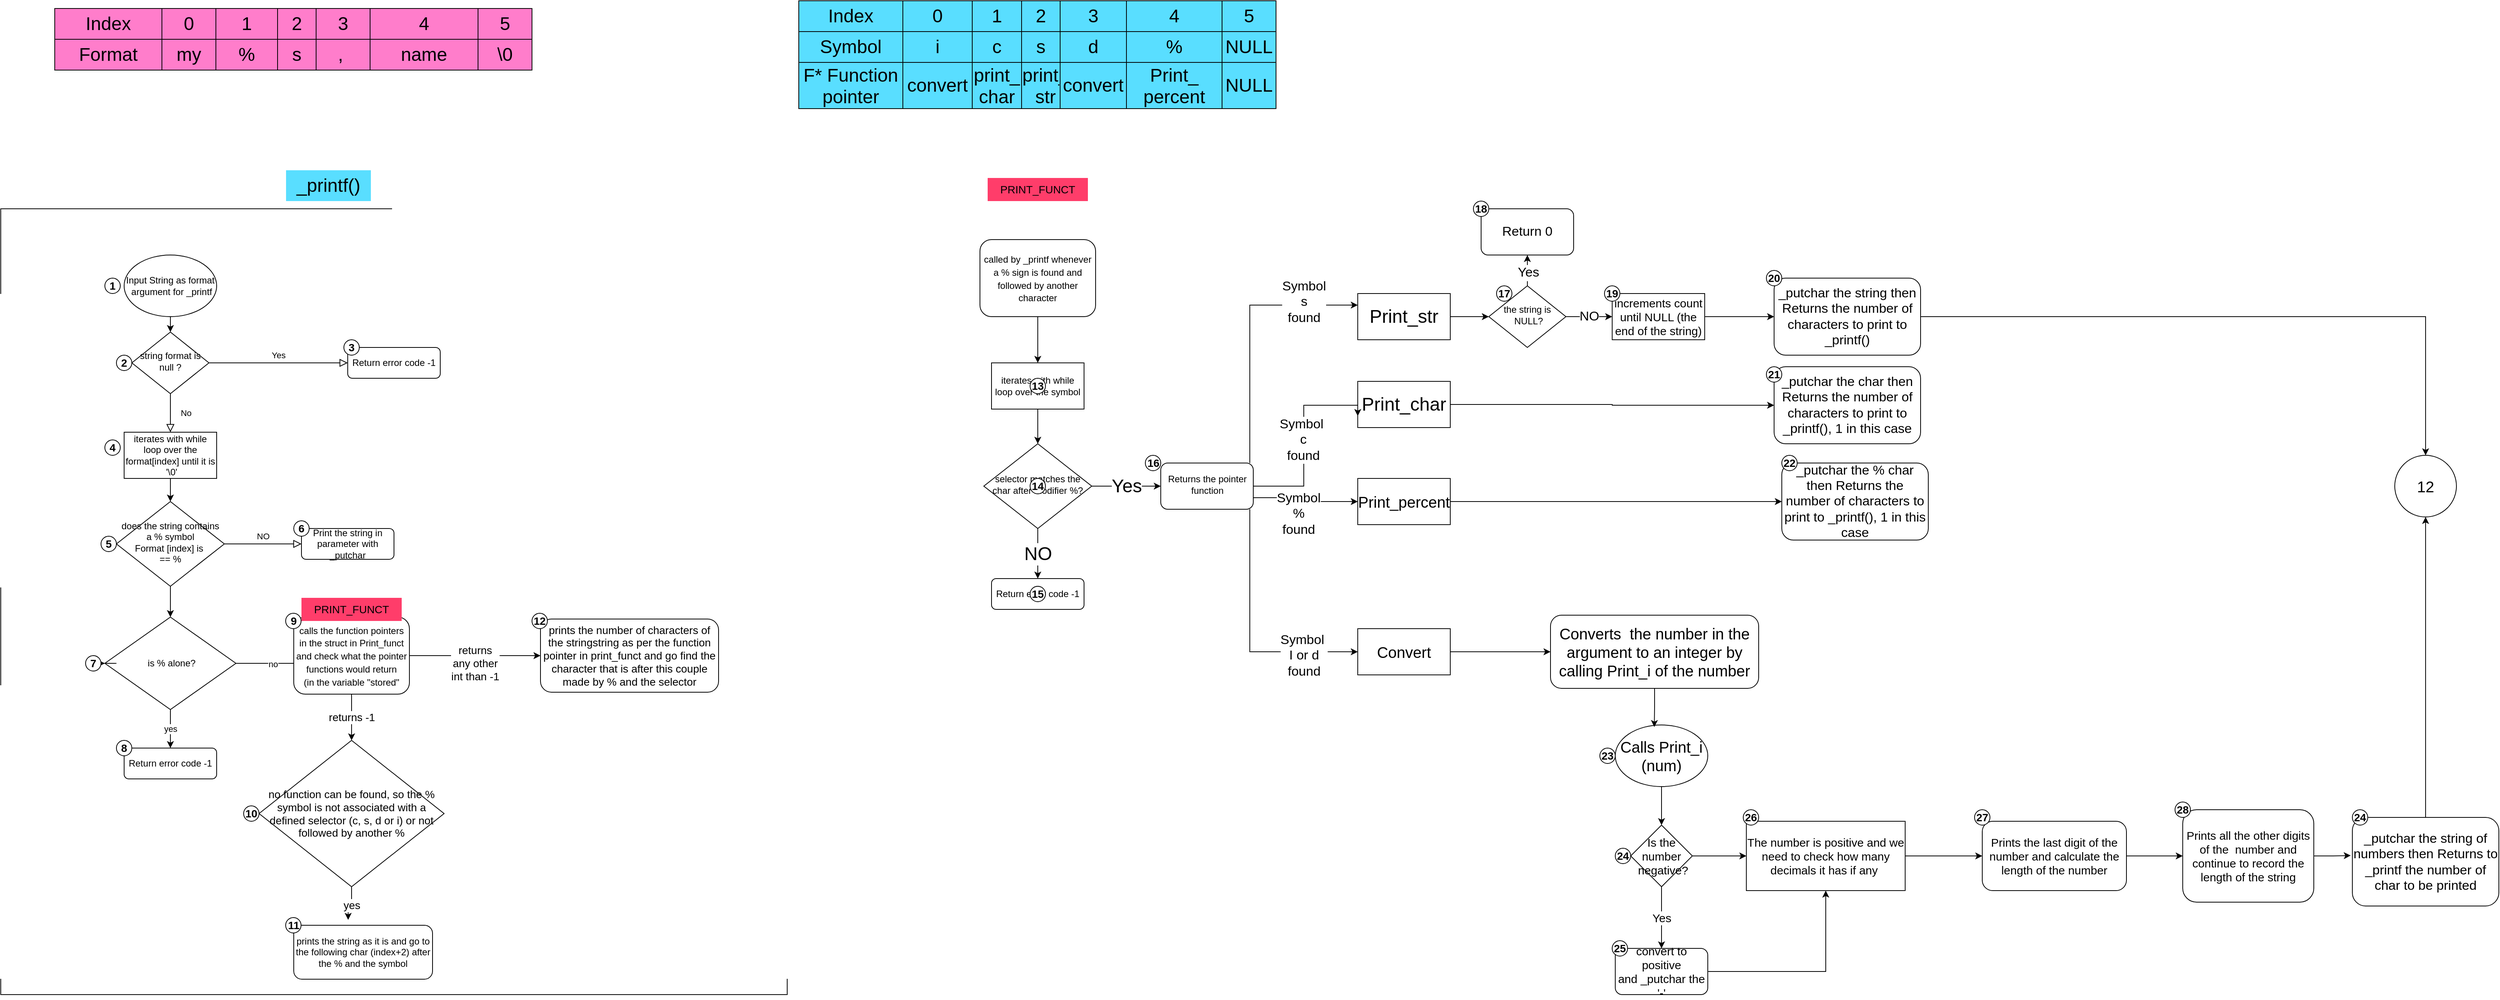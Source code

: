 <mxfile version="20.0.4" type="github">
  <diagram id="C5RBs43oDa-KdzZeNtuy" name="Page-1">
    <mxGraphModel dx="1620" dy="2374" grid="1" gridSize="10" guides="1" tooltips="1" connect="1" arrows="1" fold="1" page="1" pageScale="1" pageWidth="827" pageHeight="1169" math="0" shadow="0">
      <root>
        <mxCell id="WIyWlLk6GJQsqaUBKTNV-0" />
        <mxCell id="WIyWlLk6GJQsqaUBKTNV-1" parent="WIyWlLk6GJQsqaUBKTNV-0" />
        <mxCell id="KUyzzJxHjY41XlbrRfeV-25" value="" style="whiteSpace=wrap;html=1;aspect=fixed;fontSize=14;fillColor=none;" vertex="1" parent="WIyWlLk6GJQsqaUBKTNV-1">
          <mxGeometry y="100" width="1020" height="1020" as="geometry" />
        </mxCell>
        <mxCell id="WIyWlLk6GJQsqaUBKTNV-4" value="No" style="rounded=0;html=1;jettySize=auto;orthogonalLoop=1;fontSize=11;endArrow=block;endFill=0;endSize=8;strokeWidth=1;shadow=0;labelBackgroundColor=none;edgeStyle=orthogonalEdgeStyle;" parent="WIyWlLk6GJQsqaUBKTNV-1" source="WIyWlLk6GJQsqaUBKTNV-6" edge="1">
          <mxGeometry y="20" relative="1" as="geometry">
            <mxPoint as="offset" />
            <mxPoint x="220" y="390" as="targetPoint" />
          </mxGeometry>
        </mxCell>
        <mxCell id="WIyWlLk6GJQsqaUBKTNV-5" value="Yes" style="edgeStyle=orthogonalEdgeStyle;rounded=0;html=1;jettySize=auto;orthogonalLoop=1;fontSize=11;endArrow=block;endFill=0;endSize=8;strokeWidth=1;shadow=0;labelBackgroundColor=none;" parent="WIyWlLk6GJQsqaUBKTNV-1" source="WIyWlLk6GJQsqaUBKTNV-6" target="WIyWlLk6GJQsqaUBKTNV-7" edge="1">
          <mxGeometry y="10" relative="1" as="geometry">
            <mxPoint as="offset" />
          </mxGeometry>
        </mxCell>
        <mxCell id="WIyWlLk6GJQsqaUBKTNV-6" value="string format is null ?" style="rhombus;whiteSpace=wrap;html=1;shadow=0;fontFamily=Helvetica;fontSize=12;align=center;strokeWidth=1;spacing=6;spacingTop=-4;" parent="WIyWlLk6GJQsqaUBKTNV-1" vertex="1">
          <mxGeometry x="170" y="260" width="100" height="80" as="geometry" />
        </mxCell>
        <mxCell id="WIyWlLk6GJQsqaUBKTNV-7" value="Return error code -1" style="rounded=1;whiteSpace=wrap;html=1;fontSize=12;glass=0;strokeWidth=1;shadow=0;" parent="WIyWlLk6GJQsqaUBKTNV-1" vertex="1">
          <mxGeometry x="450" y="280" width="120" height="40" as="geometry" />
        </mxCell>
        <mxCell id="WIyWlLk6GJQsqaUBKTNV-9" value="NO" style="edgeStyle=orthogonalEdgeStyle;rounded=0;html=1;jettySize=auto;orthogonalLoop=1;fontSize=11;endArrow=block;endFill=0;endSize=8;strokeWidth=1;shadow=0;labelBackgroundColor=none;" parent="WIyWlLk6GJQsqaUBKTNV-1" source="WIyWlLk6GJQsqaUBKTNV-10" target="WIyWlLk6GJQsqaUBKTNV-12" edge="1">
          <mxGeometry y="10" relative="1" as="geometry">
            <mxPoint as="offset" />
          </mxGeometry>
        </mxCell>
        <mxCell id="7TEuUntVr6q2_0Xe6KeG-6" style="edgeStyle=orthogonalEdgeStyle;rounded=0;orthogonalLoop=1;jettySize=auto;html=1;" parent="WIyWlLk6GJQsqaUBKTNV-1" source="WIyWlLk6GJQsqaUBKTNV-10" target="7TEuUntVr6q2_0Xe6KeG-5" edge="1">
          <mxGeometry relative="1" as="geometry">
            <mxPoint x="220" y="630" as="targetPoint" />
          </mxGeometry>
        </mxCell>
        <mxCell id="WIyWlLk6GJQsqaUBKTNV-10" value="does the string contains a % symbol&lt;br&gt;Format [index] is&amp;nbsp;&lt;br&gt;== %" style="rhombus;whiteSpace=wrap;html=1;shadow=0;fontFamily=Helvetica;fontSize=12;align=center;strokeWidth=1;spacing=6;spacingTop=-4;" parent="WIyWlLk6GJQsqaUBKTNV-1" vertex="1">
          <mxGeometry x="150" y="480" width="140" height="110" as="geometry" />
        </mxCell>
        <mxCell id="WIyWlLk6GJQsqaUBKTNV-11" value="Return error code -1" style="rounded=1;whiteSpace=wrap;html=1;fontSize=12;glass=0;strokeWidth=1;shadow=0;" parent="WIyWlLk6GJQsqaUBKTNV-1" vertex="1">
          <mxGeometry x="160" y="800" width="120" height="40" as="geometry" />
        </mxCell>
        <mxCell id="WIyWlLk6GJQsqaUBKTNV-12" value="Print the string in parameter with _putchar" style="rounded=1;whiteSpace=wrap;html=1;fontSize=12;glass=0;strokeWidth=1;shadow=0;" parent="WIyWlLk6GJQsqaUBKTNV-1" vertex="1">
          <mxGeometry x="390" y="515" width="120" height="40" as="geometry" />
        </mxCell>
        <mxCell id="7TEuUntVr6q2_0Xe6KeG-1" style="edgeStyle=orthogonalEdgeStyle;rounded=0;orthogonalLoop=1;jettySize=auto;html=1;entryX=0.5;entryY=0;entryDx=0;entryDy=0;" parent="WIyWlLk6GJQsqaUBKTNV-1" source="7TEuUntVr6q2_0Xe6KeG-0" edge="1">
          <mxGeometry relative="1" as="geometry">
            <mxPoint x="220" y="260" as="targetPoint" />
          </mxGeometry>
        </mxCell>
        <object label="Input String as format &amp;nbsp;argument for _printf" id="7TEuUntVr6q2_0Xe6KeG-0">
          <mxCell style="ellipse;whiteSpace=wrap;html=1;" parent="WIyWlLk6GJQsqaUBKTNV-1" vertex="1">
            <mxGeometry x="160" y="160" width="120" height="80" as="geometry" />
          </mxCell>
        </object>
        <mxCell id="7TEuUntVr6q2_0Xe6KeG-3" value="" style="edgeStyle=orthogonalEdgeStyle;rounded=0;orthogonalLoop=1;jettySize=auto;html=1;" parent="WIyWlLk6GJQsqaUBKTNV-1" source="7TEuUntVr6q2_0Xe6KeG-2" target="WIyWlLk6GJQsqaUBKTNV-10" edge="1">
          <mxGeometry relative="1" as="geometry" />
        </mxCell>
        <mxCell id="7TEuUntVr6q2_0Xe6KeG-2" value="iterates with while loop over the format[index] until it is &amp;nbsp;&#39;\0&#39;" style="rounded=0;whiteSpace=wrap;html=1;" parent="WIyWlLk6GJQsqaUBKTNV-1" vertex="1">
          <mxGeometry x="160" y="390" width="120" height="60" as="geometry" />
        </mxCell>
        <mxCell id="7TEuUntVr6q2_0Xe6KeG-7" value="yes" style="edgeStyle=orthogonalEdgeStyle;rounded=0;orthogonalLoop=1;jettySize=auto;html=1;" parent="WIyWlLk6GJQsqaUBKTNV-1" source="7TEuUntVr6q2_0Xe6KeG-5" target="WIyWlLk6GJQsqaUBKTNV-11" edge="1">
          <mxGeometry relative="1" as="geometry" />
        </mxCell>
        <mxCell id="7TEuUntVr6q2_0Xe6KeG-9" value="no" style="edgeStyle=orthogonalEdgeStyle;rounded=0;orthogonalLoop=1;jettySize=auto;html=1;" parent="WIyWlLk6GJQsqaUBKTNV-1" source="7TEuUntVr6q2_0Xe6KeG-5" edge="1">
          <mxGeometry relative="1" as="geometry">
            <mxPoint x="400" y="690" as="targetPoint" />
          </mxGeometry>
        </mxCell>
        <mxCell id="7TEuUntVr6q2_0Xe6KeG-5" value="&amp;nbsp;is % alone?" style="rhombus;whiteSpace=wrap;html=1;" parent="WIyWlLk6GJQsqaUBKTNV-1" vertex="1">
          <mxGeometry x="135" y="630" width="170" height="120" as="geometry" />
        </mxCell>
        <mxCell id="KUyzzJxHjY41XlbrRfeV-0" value="&lt;b&gt;&lt;font style=&quot;font-size: 14px;&quot;&gt;1&lt;/font&gt;&lt;/b&gt;" style="ellipse;whiteSpace=wrap;html=1;aspect=fixed;" vertex="1" parent="WIyWlLk6GJQsqaUBKTNV-1">
          <mxGeometry x="135" y="190" width="20" height="20" as="geometry" />
        </mxCell>
        <mxCell id="KUyzzJxHjY41XlbrRfeV-1" value="&lt;b&gt;&lt;font style=&quot;font-size: 14px;&quot;&gt;2&lt;/font&gt;&lt;/b&gt;" style="ellipse;whiteSpace=wrap;html=1;aspect=fixed;" vertex="1" parent="WIyWlLk6GJQsqaUBKTNV-1">
          <mxGeometry x="150" y="290" width="20" height="20" as="geometry" />
        </mxCell>
        <mxCell id="KUyzzJxHjY41XlbrRfeV-2" value="&lt;b&gt;&lt;font style=&quot;font-size: 14px;&quot;&gt;3&lt;/font&gt;&lt;/b&gt;" style="ellipse;whiteSpace=wrap;html=1;aspect=fixed;" vertex="1" parent="WIyWlLk6GJQsqaUBKTNV-1">
          <mxGeometry x="445" y="270" width="20" height="20" as="geometry" />
        </mxCell>
        <mxCell id="KUyzzJxHjY41XlbrRfeV-3" value="&lt;b&gt;&lt;font style=&quot;font-size: 14px;&quot;&gt;4&lt;/font&gt;&lt;/b&gt;" style="ellipse;whiteSpace=wrap;html=1;aspect=fixed;" vertex="1" parent="WIyWlLk6GJQsqaUBKTNV-1">
          <mxGeometry x="135" y="400" width="20" height="20" as="geometry" />
        </mxCell>
        <mxCell id="KUyzzJxHjY41XlbrRfeV-4" value="&lt;b&gt;&lt;font style=&quot;font-size: 14px;&quot;&gt;5&lt;/font&gt;&lt;/b&gt;" style="ellipse;whiteSpace=wrap;html=1;aspect=fixed;" vertex="1" parent="WIyWlLk6GJQsqaUBKTNV-1">
          <mxGeometry x="130" y="525" width="20" height="20" as="geometry" />
        </mxCell>
        <mxCell id="KUyzzJxHjY41XlbrRfeV-5" value="&lt;b&gt;&lt;font style=&quot;font-size: 14px;&quot;&gt;6&lt;/font&gt;&lt;/b&gt;" style="ellipse;whiteSpace=wrap;html=1;aspect=fixed;" vertex="1" parent="WIyWlLk6GJQsqaUBKTNV-1">
          <mxGeometry x="380" y="505" width="20" height="20" as="geometry" />
        </mxCell>
        <mxCell id="KUyzzJxHjY41XlbrRfeV-7" value="" style="edgeStyle=orthogonalEdgeStyle;rounded=0;orthogonalLoop=1;jettySize=auto;html=1;fontSize=14;" edge="1" parent="WIyWlLk6GJQsqaUBKTNV-1" source="KUyzzJxHjY41XlbrRfeV-6" target="7TEuUntVr6q2_0Xe6KeG-5">
          <mxGeometry relative="1" as="geometry" />
        </mxCell>
        <mxCell id="KUyzzJxHjY41XlbrRfeV-6" value="&lt;b&gt;&lt;font style=&quot;font-size: 14px;&quot;&gt;7&lt;/font&gt;&lt;/b&gt;" style="ellipse;whiteSpace=wrap;html=1;aspect=fixed;" vertex="1" parent="WIyWlLk6GJQsqaUBKTNV-1">
          <mxGeometry x="110" y="680" width="20" height="20" as="geometry" />
        </mxCell>
        <mxCell id="KUyzzJxHjY41XlbrRfeV-8" value="&lt;b&gt;&lt;font style=&quot;font-size: 14px;&quot;&gt;8&lt;/font&gt;&lt;/b&gt;" style="ellipse;whiteSpace=wrap;html=1;aspect=fixed;" vertex="1" parent="WIyWlLk6GJQsqaUBKTNV-1">
          <mxGeometry x="150" y="790" width="20" height="20" as="geometry" />
        </mxCell>
        <mxCell id="KUyzzJxHjY41XlbrRfeV-14" value="returns -1" style="edgeStyle=orthogonalEdgeStyle;rounded=0;orthogonalLoop=1;jettySize=auto;html=1;fontSize=14;" edge="1" parent="WIyWlLk6GJQsqaUBKTNV-1" source="KUyzzJxHjY41XlbrRfeV-10" target="KUyzzJxHjY41XlbrRfeV-12">
          <mxGeometry relative="1" as="geometry" />
        </mxCell>
        <mxCell id="KUyzzJxHjY41XlbrRfeV-22" value="returns &lt;br&gt;any other &lt;br&gt;int than -1" style="edgeStyle=orthogonalEdgeStyle;rounded=0;orthogonalLoop=1;jettySize=auto;html=1;fontSize=14;" edge="1" parent="WIyWlLk6GJQsqaUBKTNV-1" source="KUyzzJxHjY41XlbrRfeV-10" target="KUyzzJxHjY41XlbrRfeV-19">
          <mxGeometry y="-10" relative="1" as="geometry">
            <mxPoint as="offset" />
          </mxGeometry>
        </mxCell>
        <mxCell id="KUyzzJxHjY41XlbrRfeV-10" value="&lt;span style=&quot;font-size: 12px;&quot;&gt;calls the function pointers in the struct in Print_funct and check what the pointer functions would return&lt;br&gt;(in the variable &quot;stored&quot;&lt;br&gt;&lt;/span&gt;" style="rounded=1;whiteSpace=wrap;html=1;fontSize=14;" vertex="1" parent="WIyWlLk6GJQsqaUBKTNV-1">
          <mxGeometry x="380" y="630" width="150" height="100" as="geometry" />
        </mxCell>
        <mxCell id="KUyzzJxHjY41XlbrRfeV-11" value="&lt;b&gt;&lt;font style=&quot;font-size: 14px;&quot;&gt;9&lt;/font&gt;&lt;/b&gt;" style="ellipse;whiteSpace=wrap;html=1;aspect=fixed;" vertex="1" parent="WIyWlLk6GJQsqaUBKTNV-1">
          <mxGeometry x="369.5" y="625" width="20" height="20" as="geometry" />
        </mxCell>
        <mxCell id="KUyzzJxHjY41XlbrRfeV-16" value="yes" style="edgeStyle=orthogonalEdgeStyle;rounded=0;orthogonalLoop=1;jettySize=auto;html=1;entryX=0.392;entryY=-0.1;entryDx=0;entryDy=0;entryPerimeter=0;fontSize=14;" edge="1" parent="WIyWlLk6GJQsqaUBKTNV-1" source="KUyzzJxHjY41XlbrRfeV-12" target="KUyzzJxHjY41XlbrRfeV-15">
          <mxGeometry relative="1" as="geometry" />
        </mxCell>
        <mxCell id="KUyzzJxHjY41XlbrRfeV-12" value="no function can be found, so the % symbol is not associated with a defined selector (c, s, d or i) or not followed by another %" style="rhombus;whiteSpace=wrap;html=1;fontSize=14;" vertex="1" parent="WIyWlLk6GJQsqaUBKTNV-1">
          <mxGeometry x="335" y="790" width="240" height="190" as="geometry" />
        </mxCell>
        <mxCell id="KUyzzJxHjY41XlbrRfeV-13" value="&lt;b&gt;&lt;font style=&quot;font-size: 14px;&quot;&gt;10&lt;/font&gt;&lt;/b&gt;" style="ellipse;whiteSpace=wrap;html=1;aspect=fixed;" vertex="1" parent="WIyWlLk6GJQsqaUBKTNV-1">
          <mxGeometry x="315" y="875" width="20" height="20" as="geometry" />
        </mxCell>
        <mxCell id="KUyzzJxHjY41XlbrRfeV-15" value="prints the string as it is and go to the following char (index+2) after the % and the symbol" style="rounded=1;whiteSpace=wrap;html=1;fontSize=12;glass=0;strokeWidth=1;shadow=0;" vertex="1" parent="WIyWlLk6GJQsqaUBKTNV-1">
          <mxGeometry x="380" y="1030" width="180" height="70" as="geometry" />
        </mxCell>
        <mxCell id="KUyzzJxHjY41XlbrRfeV-17" value="PRINT_FUNCT" style="text;html=1;strokeColor=none;fillColor=#FF3D6A;align=center;verticalAlign=middle;whiteSpace=wrap;rounded=0;fontSize=14;" vertex="1" parent="WIyWlLk6GJQsqaUBKTNV-1">
          <mxGeometry x="390" y="605" width="130" height="30" as="geometry" />
        </mxCell>
        <mxCell id="KUyzzJxHjY41XlbrRfeV-18" value="&lt;b&gt;&lt;font style=&quot;font-size: 14px;&quot;&gt;11&lt;/font&gt;&lt;/b&gt;" style="ellipse;whiteSpace=wrap;html=1;aspect=fixed;" vertex="1" parent="WIyWlLk6GJQsqaUBKTNV-1">
          <mxGeometry x="369.5" y="1020" width="20" height="20" as="geometry" />
        </mxCell>
        <mxCell id="KUyzzJxHjY41XlbrRfeV-19" value="prints the number of characters of the stringstring as per the function pointer in print_funct and go find the character that is after this couple made by % and the selector" style="rounded=1;whiteSpace=wrap;html=1;fontSize=14;glass=0;strokeWidth=1;shadow=0;" vertex="1" parent="WIyWlLk6GJQsqaUBKTNV-1">
          <mxGeometry x="700" y="632.5" width="231" height="95" as="geometry" />
        </mxCell>
        <mxCell id="KUyzzJxHjY41XlbrRfeV-23" value="&lt;b&gt;&lt;font style=&quot;font-size: 14px;&quot;&gt;12&lt;/font&gt;&lt;/b&gt;" style="ellipse;whiteSpace=wrap;html=1;aspect=fixed;" vertex="1" parent="WIyWlLk6GJQsqaUBKTNV-1">
          <mxGeometry x="689" y="625" width="20" height="20" as="geometry" />
        </mxCell>
        <mxCell id="KUyzzJxHjY41XlbrRfeV-24" value="PRINT_FUNCT" style="text;html=1;strokeColor=none;fillColor=#FF3D6A;align=center;verticalAlign=middle;whiteSpace=wrap;rounded=0;fontSize=14;" vertex="1" parent="WIyWlLk6GJQsqaUBKTNV-1">
          <mxGeometry x="1280" y="60" width="130" height="30" as="geometry" />
        </mxCell>
        <mxCell id="KUyzzJxHjY41XlbrRfeV-26" value="&lt;font style=&quot;font-size: 24px;&quot;&gt;_printf()&lt;/font&gt;" style="text;html=1;strokeColor=none;fillColor=#59DEFF;align=center;verticalAlign=middle;whiteSpace=wrap;rounded=0;fontSize=14;" vertex="1" parent="WIyWlLk6GJQsqaUBKTNV-1">
          <mxGeometry x="370" y="50" width="110" height="40" as="geometry" />
        </mxCell>
        <mxCell id="KUyzzJxHjY41XlbrRfeV-27" value="" style="shape=table;html=1;whiteSpace=wrap;startSize=0;container=1;collapsible=0;childLayout=tableLayout;fontSize=24;fillColor=#59DEFF;" vertex="1" parent="WIyWlLk6GJQsqaUBKTNV-1">
          <mxGeometry x="1035" y="-170" width="619" height="140" as="geometry" />
        </mxCell>
        <mxCell id="KUyzzJxHjY41XlbrRfeV-28" value="" style="shape=tableRow;horizontal=0;startSize=0;swimlaneHead=0;swimlaneBody=0;top=0;left=0;bottom=0;right=0;collapsible=0;dropTarget=0;fillColor=none;points=[[0,0.5],[1,0.5]];portConstraint=eastwest;fontSize=24;" vertex="1" parent="KUyzzJxHjY41XlbrRfeV-27">
          <mxGeometry width="619" height="40" as="geometry" />
        </mxCell>
        <mxCell id="KUyzzJxHjY41XlbrRfeV-30" value="Index" style="shape=partialRectangle;html=1;whiteSpace=wrap;connectable=0;fillColor=none;top=0;left=0;bottom=0;right=0;overflow=hidden;fontSize=24;" vertex="1" parent="KUyzzJxHjY41XlbrRfeV-28">
          <mxGeometry width="135" height="40" as="geometry">
            <mxRectangle width="135" height="40" as="alternateBounds" />
          </mxGeometry>
        </mxCell>
        <mxCell id="KUyzzJxHjY41XlbrRfeV-31" value="0" style="shape=partialRectangle;html=1;whiteSpace=wrap;connectable=0;fillColor=none;top=0;left=0;bottom=0;right=0;overflow=hidden;fontSize=24;" vertex="1" parent="KUyzzJxHjY41XlbrRfeV-28">
          <mxGeometry x="135" width="90" height="40" as="geometry">
            <mxRectangle width="90" height="40" as="alternateBounds" />
          </mxGeometry>
        </mxCell>
        <mxCell id="KUyzzJxHjY41XlbrRfeV-41" value="1" style="shape=partialRectangle;html=1;whiteSpace=wrap;connectable=0;fillColor=none;top=0;left=0;bottom=0;right=0;overflow=hidden;fontSize=24;" vertex="1" parent="KUyzzJxHjY41XlbrRfeV-28">
          <mxGeometry x="225" width="64" height="40" as="geometry">
            <mxRectangle width="64" height="40" as="alternateBounds" />
          </mxGeometry>
        </mxCell>
        <mxCell id="KUyzzJxHjY41XlbrRfeV-44" value="2" style="shape=partialRectangle;html=1;whiteSpace=wrap;connectable=0;fillColor=none;top=0;left=0;bottom=0;right=0;overflow=hidden;fontSize=24;" vertex="1" parent="KUyzzJxHjY41XlbrRfeV-28">
          <mxGeometry x="289" width="50" height="40" as="geometry">
            <mxRectangle width="50" height="40" as="alternateBounds" />
          </mxGeometry>
        </mxCell>
        <mxCell id="KUyzzJxHjY41XlbrRfeV-47" value="3" style="shape=partialRectangle;html=1;whiteSpace=wrap;connectable=0;fillColor=none;top=0;left=0;bottom=0;right=0;overflow=hidden;fontSize=24;" vertex="1" parent="KUyzzJxHjY41XlbrRfeV-28">
          <mxGeometry x="339" width="86" height="40" as="geometry">
            <mxRectangle width="86" height="40" as="alternateBounds" />
          </mxGeometry>
        </mxCell>
        <mxCell id="KUyzzJxHjY41XlbrRfeV-50" value="4" style="shape=partialRectangle;html=1;whiteSpace=wrap;connectable=0;fillColor=none;top=0;left=0;bottom=0;right=0;overflow=hidden;fontSize=24;" vertex="1" parent="KUyzzJxHjY41XlbrRfeV-28">
          <mxGeometry x="425" width="124" height="40" as="geometry">
            <mxRectangle width="124" height="40" as="alternateBounds" />
          </mxGeometry>
        </mxCell>
        <mxCell id="KUyzzJxHjY41XlbrRfeV-53" value="5" style="shape=partialRectangle;html=1;whiteSpace=wrap;connectable=0;fillColor=none;top=0;left=0;bottom=0;right=0;overflow=hidden;fontSize=24;" vertex="1" parent="KUyzzJxHjY41XlbrRfeV-28">
          <mxGeometry x="549" width="70" height="40" as="geometry">
            <mxRectangle width="70" height="40" as="alternateBounds" />
          </mxGeometry>
        </mxCell>
        <mxCell id="KUyzzJxHjY41XlbrRfeV-32" value="" style="shape=tableRow;horizontal=0;startSize=0;swimlaneHead=0;swimlaneBody=0;top=0;left=0;bottom=0;right=0;collapsible=0;dropTarget=0;fillColor=none;points=[[0,0.5],[1,0.5]];portConstraint=eastwest;fontSize=24;" vertex="1" parent="KUyzzJxHjY41XlbrRfeV-27">
          <mxGeometry y="40" width="619" height="40" as="geometry" />
        </mxCell>
        <mxCell id="KUyzzJxHjY41XlbrRfeV-34" value="Symbol" style="shape=partialRectangle;html=1;whiteSpace=wrap;connectable=0;fillColor=none;top=0;left=0;bottom=0;right=0;overflow=hidden;fontSize=24;" vertex="1" parent="KUyzzJxHjY41XlbrRfeV-32">
          <mxGeometry width="135" height="40" as="geometry">
            <mxRectangle width="135" height="40" as="alternateBounds" />
          </mxGeometry>
        </mxCell>
        <mxCell id="KUyzzJxHjY41XlbrRfeV-35" value="i" style="shape=partialRectangle;html=1;whiteSpace=wrap;connectable=0;fillColor=none;top=0;left=0;bottom=0;right=0;overflow=hidden;fontSize=24;" vertex="1" parent="KUyzzJxHjY41XlbrRfeV-32">
          <mxGeometry x="135" width="90" height="40" as="geometry">
            <mxRectangle width="90" height="40" as="alternateBounds" />
          </mxGeometry>
        </mxCell>
        <mxCell id="KUyzzJxHjY41XlbrRfeV-42" value="c" style="shape=partialRectangle;html=1;whiteSpace=wrap;connectable=0;fillColor=none;top=0;left=0;bottom=0;right=0;overflow=hidden;fontSize=24;" vertex="1" parent="KUyzzJxHjY41XlbrRfeV-32">
          <mxGeometry x="225" width="64" height="40" as="geometry">
            <mxRectangle width="64" height="40" as="alternateBounds" />
          </mxGeometry>
        </mxCell>
        <mxCell id="KUyzzJxHjY41XlbrRfeV-45" value="s" style="shape=partialRectangle;html=1;whiteSpace=wrap;connectable=0;fillColor=none;top=0;left=0;bottom=0;right=0;overflow=hidden;fontSize=24;" vertex="1" parent="KUyzzJxHjY41XlbrRfeV-32">
          <mxGeometry x="289" width="50" height="40" as="geometry">
            <mxRectangle width="50" height="40" as="alternateBounds" />
          </mxGeometry>
        </mxCell>
        <mxCell id="KUyzzJxHjY41XlbrRfeV-48" value="d" style="shape=partialRectangle;html=1;whiteSpace=wrap;connectable=0;fillColor=none;top=0;left=0;bottom=0;right=0;overflow=hidden;fontSize=24;" vertex="1" parent="KUyzzJxHjY41XlbrRfeV-32">
          <mxGeometry x="339" width="86" height="40" as="geometry">
            <mxRectangle width="86" height="40" as="alternateBounds" />
          </mxGeometry>
        </mxCell>
        <mxCell id="KUyzzJxHjY41XlbrRfeV-51" value="%" style="shape=partialRectangle;html=1;whiteSpace=wrap;connectable=0;fillColor=none;top=0;left=0;bottom=0;right=0;overflow=hidden;fontSize=24;" vertex="1" parent="KUyzzJxHjY41XlbrRfeV-32">
          <mxGeometry x="425" width="124" height="40" as="geometry">
            <mxRectangle width="124" height="40" as="alternateBounds" />
          </mxGeometry>
        </mxCell>
        <mxCell id="KUyzzJxHjY41XlbrRfeV-54" value="NULL" style="shape=partialRectangle;html=1;whiteSpace=wrap;connectable=0;fillColor=none;top=0;left=0;bottom=0;right=0;overflow=hidden;fontSize=24;" vertex="1" parent="KUyzzJxHjY41XlbrRfeV-32">
          <mxGeometry x="549" width="70" height="40" as="geometry">
            <mxRectangle width="70" height="40" as="alternateBounds" />
          </mxGeometry>
        </mxCell>
        <mxCell id="KUyzzJxHjY41XlbrRfeV-36" value="" style="shape=tableRow;horizontal=0;startSize=0;swimlaneHead=0;swimlaneBody=0;top=0;left=0;bottom=0;right=0;collapsible=0;dropTarget=0;fillColor=none;points=[[0,0.5],[1,0.5]];portConstraint=eastwest;fontSize=24;" vertex="1" parent="KUyzzJxHjY41XlbrRfeV-27">
          <mxGeometry y="80" width="619" height="60" as="geometry" />
        </mxCell>
        <mxCell id="KUyzzJxHjY41XlbrRfeV-38" value="F* Function&lt;br&gt;pointer" style="shape=partialRectangle;html=1;whiteSpace=wrap;connectable=0;fillColor=none;top=0;left=0;bottom=0;right=0;overflow=hidden;fontSize=24;" vertex="1" parent="KUyzzJxHjY41XlbrRfeV-36">
          <mxGeometry width="135" height="60" as="geometry">
            <mxRectangle width="135" height="60" as="alternateBounds" />
          </mxGeometry>
        </mxCell>
        <mxCell id="KUyzzJxHjY41XlbrRfeV-39" value="convert" style="shape=partialRectangle;html=1;whiteSpace=wrap;connectable=0;fillColor=none;top=0;left=0;bottom=0;right=0;overflow=hidden;pointerEvents=1;fontSize=24;" vertex="1" parent="KUyzzJxHjY41XlbrRfeV-36">
          <mxGeometry x="135" width="90" height="60" as="geometry">
            <mxRectangle width="90" height="60" as="alternateBounds" />
          </mxGeometry>
        </mxCell>
        <mxCell id="KUyzzJxHjY41XlbrRfeV-43" value="print_&lt;br&gt;char" style="shape=partialRectangle;html=1;whiteSpace=wrap;connectable=0;fillColor=none;top=0;left=0;bottom=0;right=0;overflow=hidden;pointerEvents=1;fontSize=24;" vertex="1" parent="KUyzzJxHjY41XlbrRfeV-36">
          <mxGeometry x="225" width="64" height="60" as="geometry">
            <mxRectangle width="64" height="60" as="alternateBounds" />
          </mxGeometry>
        </mxCell>
        <mxCell id="KUyzzJxHjY41XlbrRfeV-46" value="print_&lt;br&gt;str" style="shape=partialRectangle;html=1;whiteSpace=wrap;connectable=0;fillColor=none;top=0;left=0;bottom=0;right=0;overflow=hidden;pointerEvents=1;fontSize=24;" vertex="1" parent="KUyzzJxHjY41XlbrRfeV-36">
          <mxGeometry x="289" width="50" height="60" as="geometry">
            <mxRectangle width="50" height="60" as="alternateBounds" />
          </mxGeometry>
        </mxCell>
        <mxCell id="KUyzzJxHjY41XlbrRfeV-49" value="convert" style="shape=partialRectangle;html=1;whiteSpace=wrap;connectable=0;fillColor=none;top=0;left=0;bottom=0;right=0;overflow=hidden;pointerEvents=1;fontSize=24;" vertex="1" parent="KUyzzJxHjY41XlbrRfeV-36">
          <mxGeometry x="339" width="86" height="60" as="geometry">
            <mxRectangle width="86" height="60" as="alternateBounds" />
          </mxGeometry>
        </mxCell>
        <mxCell id="KUyzzJxHjY41XlbrRfeV-52" value="Print_&lt;br&gt;percent" style="shape=partialRectangle;html=1;whiteSpace=wrap;connectable=0;fillColor=none;top=0;left=0;bottom=0;right=0;overflow=hidden;pointerEvents=1;fontSize=24;" vertex="1" parent="KUyzzJxHjY41XlbrRfeV-36">
          <mxGeometry x="425" width="124" height="60" as="geometry">
            <mxRectangle width="124" height="60" as="alternateBounds" />
          </mxGeometry>
        </mxCell>
        <mxCell id="KUyzzJxHjY41XlbrRfeV-55" value="NULL" style="shape=partialRectangle;html=1;whiteSpace=wrap;connectable=0;fillColor=none;top=0;left=0;bottom=0;right=0;overflow=hidden;pointerEvents=1;fontSize=24;" vertex="1" parent="KUyzzJxHjY41XlbrRfeV-36">
          <mxGeometry x="549" width="70" height="60" as="geometry">
            <mxRectangle width="70" height="60" as="alternateBounds" />
          </mxGeometry>
        </mxCell>
        <mxCell id="KUyzzJxHjY41XlbrRfeV-84" style="edgeStyle=orthogonalEdgeStyle;rounded=0;orthogonalLoop=1;jettySize=auto;html=1;entryX=0.5;entryY=0;entryDx=0;entryDy=0;fontSize=24;" edge="1" parent="WIyWlLk6GJQsqaUBKTNV-1" source="KUyzzJxHjY41XlbrRfeV-56" target="KUyzzJxHjY41XlbrRfeV-83">
          <mxGeometry relative="1" as="geometry" />
        </mxCell>
        <mxCell id="KUyzzJxHjY41XlbrRfeV-56" value="&lt;span style=&quot;font-size: 12px;&quot;&gt;called by _printf whenever a % sign is found and followed by another character&lt;br&gt;&lt;/span&gt;" style="rounded=1;whiteSpace=wrap;html=1;fontSize=14;" vertex="1" parent="WIyWlLk6GJQsqaUBKTNV-1">
          <mxGeometry x="1270" y="140" width="150" height="100" as="geometry" />
        </mxCell>
        <mxCell id="KUyzzJxHjY41XlbrRfeV-57" value="" style="shape=table;html=1;whiteSpace=wrap;startSize=0;container=1;collapsible=0;childLayout=tableLayout;fontSize=24;fillColor=#FF7DCB;" vertex="1" parent="WIyWlLk6GJQsqaUBKTNV-1">
          <mxGeometry x="70" y="-160" width="619" height="80" as="geometry" />
        </mxCell>
        <mxCell id="KUyzzJxHjY41XlbrRfeV-58" value="" style="shape=tableRow;horizontal=0;startSize=0;swimlaneHead=0;swimlaneBody=0;top=0;left=0;bottom=0;right=0;collapsible=0;dropTarget=0;fillColor=none;points=[[0,0.5],[1,0.5]];portConstraint=eastwest;fontSize=24;" vertex="1" parent="KUyzzJxHjY41XlbrRfeV-57">
          <mxGeometry width="619" height="40" as="geometry" />
        </mxCell>
        <mxCell id="KUyzzJxHjY41XlbrRfeV-59" value="Index" style="shape=partialRectangle;html=1;whiteSpace=wrap;connectable=0;fillColor=none;top=0;left=0;bottom=0;right=0;overflow=hidden;fontSize=24;" vertex="1" parent="KUyzzJxHjY41XlbrRfeV-58">
          <mxGeometry width="139" height="40" as="geometry">
            <mxRectangle width="139" height="40" as="alternateBounds" />
          </mxGeometry>
        </mxCell>
        <mxCell id="KUyzzJxHjY41XlbrRfeV-60" value="0" style="shape=partialRectangle;html=1;whiteSpace=wrap;connectable=0;fillColor=none;top=0;left=0;bottom=0;right=0;overflow=hidden;fontSize=24;" vertex="1" parent="KUyzzJxHjY41XlbrRfeV-58">
          <mxGeometry x="139" width="70" height="40" as="geometry">
            <mxRectangle width="70" height="40" as="alternateBounds" />
          </mxGeometry>
        </mxCell>
        <mxCell id="KUyzzJxHjY41XlbrRfeV-61" value="1" style="shape=partialRectangle;html=1;whiteSpace=wrap;connectable=0;fillColor=none;top=0;left=0;bottom=0;right=0;overflow=hidden;fontSize=24;" vertex="1" parent="KUyzzJxHjY41XlbrRfeV-58">
          <mxGeometry x="209" width="80" height="40" as="geometry">
            <mxRectangle width="80" height="40" as="alternateBounds" />
          </mxGeometry>
        </mxCell>
        <mxCell id="KUyzzJxHjY41XlbrRfeV-62" value="2" style="shape=partialRectangle;html=1;whiteSpace=wrap;connectable=0;fillColor=none;top=0;left=0;bottom=0;right=0;overflow=hidden;fontSize=24;" vertex="1" parent="KUyzzJxHjY41XlbrRfeV-58">
          <mxGeometry x="289" width="50" height="40" as="geometry">
            <mxRectangle width="50" height="40" as="alternateBounds" />
          </mxGeometry>
        </mxCell>
        <mxCell id="KUyzzJxHjY41XlbrRfeV-63" value="3" style="shape=partialRectangle;html=1;whiteSpace=wrap;connectable=0;fillColor=none;top=0;left=0;bottom=0;right=0;overflow=hidden;fontSize=24;" vertex="1" parent="KUyzzJxHjY41XlbrRfeV-58">
          <mxGeometry x="339" width="70" height="40" as="geometry">
            <mxRectangle width="70" height="40" as="alternateBounds" />
          </mxGeometry>
        </mxCell>
        <mxCell id="KUyzzJxHjY41XlbrRfeV-64" value="4" style="shape=partialRectangle;html=1;whiteSpace=wrap;connectable=0;fillColor=none;top=0;left=0;bottom=0;right=0;overflow=hidden;fontSize=24;" vertex="1" parent="KUyzzJxHjY41XlbrRfeV-58">
          <mxGeometry x="409" width="140" height="40" as="geometry">
            <mxRectangle width="140" height="40" as="alternateBounds" />
          </mxGeometry>
        </mxCell>
        <mxCell id="KUyzzJxHjY41XlbrRfeV-65" value="5" style="shape=partialRectangle;html=1;whiteSpace=wrap;connectable=0;fillColor=none;top=0;left=0;bottom=0;right=0;overflow=hidden;fontSize=24;" vertex="1" parent="KUyzzJxHjY41XlbrRfeV-58">
          <mxGeometry x="549" width="70" height="40" as="geometry">
            <mxRectangle width="70" height="40" as="alternateBounds" />
          </mxGeometry>
        </mxCell>
        <mxCell id="KUyzzJxHjY41XlbrRfeV-66" value="" style="shape=tableRow;horizontal=0;startSize=0;swimlaneHead=0;swimlaneBody=0;top=0;left=0;bottom=0;right=0;collapsible=0;dropTarget=0;fillColor=none;points=[[0,0.5],[1,0.5]];portConstraint=eastwest;fontSize=24;" vertex="1" parent="KUyzzJxHjY41XlbrRfeV-57">
          <mxGeometry y="40" width="619" height="40" as="geometry" />
        </mxCell>
        <mxCell id="KUyzzJxHjY41XlbrRfeV-67" value="Format" style="shape=partialRectangle;html=1;whiteSpace=wrap;connectable=0;fillColor=none;top=0;left=0;bottom=0;right=0;overflow=hidden;fontSize=24;" vertex="1" parent="KUyzzJxHjY41XlbrRfeV-66">
          <mxGeometry width="139" height="40" as="geometry">
            <mxRectangle width="139" height="40" as="alternateBounds" />
          </mxGeometry>
        </mxCell>
        <mxCell id="KUyzzJxHjY41XlbrRfeV-68" value="my" style="shape=partialRectangle;html=1;whiteSpace=wrap;connectable=0;fillColor=none;top=0;left=0;bottom=0;right=0;overflow=hidden;fontSize=24;" vertex="1" parent="KUyzzJxHjY41XlbrRfeV-66">
          <mxGeometry x="139" width="70" height="40" as="geometry">
            <mxRectangle width="70" height="40" as="alternateBounds" />
          </mxGeometry>
        </mxCell>
        <mxCell id="KUyzzJxHjY41XlbrRfeV-69" value="%" style="shape=partialRectangle;html=1;whiteSpace=wrap;connectable=0;fillColor=none;top=0;left=0;bottom=0;right=0;overflow=hidden;fontSize=24;" vertex="1" parent="KUyzzJxHjY41XlbrRfeV-66">
          <mxGeometry x="209" width="80" height="40" as="geometry">
            <mxRectangle width="80" height="40" as="alternateBounds" />
          </mxGeometry>
        </mxCell>
        <mxCell id="KUyzzJxHjY41XlbrRfeV-70" value="s" style="shape=partialRectangle;html=1;whiteSpace=wrap;connectable=0;fillColor=none;top=0;left=0;bottom=0;right=0;overflow=hidden;fontSize=24;" vertex="1" parent="KUyzzJxHjY41XlbrRfeV-66">
          <mxGeometry x="289" width="50" height="40" as="geometry">
            <mxRectangle width="50" height="40" as="alternateBounds" />
          </mxGeometry>
        </mxCell>
        <mxCell id="KUyzzJxHjY41XlbrRfeV-71" value=",&amp;nbsp;" style="shape=partialRectangle;html=1;whiteSpace=wrap;connectable=0;fillColor=none;top=0;left=0;bottom=0;right=0;overflow=hidden;fontSize=24;" vertex="1" parent="KUyzzJxHjY41XlbrRfeV-66">
          <mxGeometry x="339" width="70" height="40" as="geometry">
            <mxRectangle width="70" height="40" as="alternateBounds" />
          </mxGeometry>
        </mxCell>
        <mxCell id="KUyzzJxHjY41XlbrRfeV-72" value="name" style="shape=partialRectangle;html=1;whiteSpace=wrap;connectable=0;fillColor=none;top=0;left=0;bottom=0;right=0;overflow=hidden;fontSize=24;" vertex="1" parent="KUyzzJxHjY41XlbrRfeV-66">
          <mxGeometry x="409" width="140" height="40" as="geometry">
            <mxRectangle width="140" height="40" as="alternateBounds" />
          </mxGeometry>
        </mxCell>
        <mxCell id="KUyzzJxHjY41XlbrRfeV-73" value="\0" style="shape=partialRectangle;html=1;whiteSpace=wrap;connectable=0;fillColor=none;top=0;left=0;bottom=0;right=0;overflow=hidden;fontSize=24;" vertex="1" parent="KUyzzJxHjY41XlbrRfeV-66">
          <mxGeometry x="549" width="70" height="40" as="geometry">
            <mxRectangle width="70" height="40" as="alternateBounds" />
          </mxGeometry>
        </mxCell>
        <mxCell id="KUyzzJxHjY41XlbrRfeV-88" value="" style="edgeStyle=orthogonalEdgeStyle;rounded=0;orthogonalLoop=1;jettySize=auto;html=1;fontSize=24;" edge="1" parent="WIyWlLk6GJQsqaUBKTNV-1" source="KUyzzJxHjY41XlbrRfeV-83" target="KUyzzJxHjY41XlbrRfeV-87">
          <mxGeometry relative="1" as="geometry" />
        </mxCell>
        <mxCell id="KUyzzJxHjY41XlbrRfeV-83" value="iterates with while loop over the symbol" style="rounded=0;whiteSpace=wrap;html=1;" vertex="1" parent="WIyWlLk6GJQsqaUBKTNV-1">
          <mxGeometry x="1285" y="300" width="120" height="60" as="geometry" />
        </mxCell>
        <mxCell id="KUyzzJxHjY41XlbrRfeV-92" value="NO" style="edgeStyle=orthogonalEdgeStyle;rounded=0;orthogonalLoop=1;jettySize=auto;html=1;fontSize=24;" edge="1" parent="WIyWlLk6GJQsqaUBKTNV-1" source="KUyzzJxHjY41XlbrRfeV-87" target="KUyzzJxHjY41XlbrRfeV-91">
          <mxGeometry relative="1" as="geometry" />
        </mxCell>
        <mxCell id="KUyzzJxHjY41XlbrRfeV-95" value="Yes" style="edgeStyle=orthogonalEdgeStyle;rounded=0;orthogonalLoop=1;jettySize=auto;html=1;fontSize=24;" edge="1" parent="WIyWlLk6GJQsqaUBKTNV-1" source="KUyzzJxHjY41XlbrRfeV-87" target="KUyzzJxHjY41XlbrRfeV-94">
          <mxGeometry relative="1" as="geometry" />
        </mxCell>
        <mxCell id="KUyzzJxHjY41XlbrRfeV-87" value="selector matches the char after modifier %?" style="rhombus;whiteSpace=wrap;html=1;shadow=0;fontFamily=Helvetica;fontSize=12;align=center;strokeWidth=1;spacing=6;spacingTop=-4;" vertex="1" parent="WIyWlLk6GJQsqaUBKTNV-1">
          <mxGeometry x="1275" y="405" width="140" height="110" as="geometry" />
        </mxCell>
        <mxCell id="KUyzzJxHjY41XlbrRfeV-89" value="&lt;b&gt;&lt;font style=&quot;font-size: 14px;&quot;&gt;13&lt;/font&gt;&lt;/b&gt;" style="ellipse;whiteSpace=wrap;html=1;aspect=fixed;" vertex="1" parent="WIyWlLk6GJQsqaUBKTNV-1">
          <mxGeometry x="1335" y="320" width="20" height="20" as="geometry" />
        </mxCell>
        <mxCell id="KUyzzJxHjY41XlbrRfeV-90" value="&lt;b&gt;&lt;font style=&quot;font-size: 14px;&quot;&gt;14&lt;/font&gt;&lt;/b&gt;" style="ellipse;whiteSpace=wrap;html=1;aspect=fixed;" vertex="1" parent="WIyWlLk6GJQsqaUBKTNV-1">
          <mxGeometry x="1335" y="450" width="20" height="20" as="geometry" />
        </mxCell>
        <mxCell id="KUyzzJxHjY41XlbrRfeV-91" value="Return error code -1" style="rounded=1;whiteSpace=wrap;html=1;fontSize=12;glass=0;strokeWidth=1;shadow=0;" vertex="1" parent="WIyWlLk6GJQsqaUBKTNV-1">
          <mxGeometry x="1285" y="580" width="120" height="40" as="geometry" />
        </mxCell>
        <mxCell id="KUyzzJxHjY41XlbrRfeV-93" value="&lt;b&gt;&lt;font style=&quot;font-size: 14px;&quot;&gt;15&lt;/font&gt;&lt;/b&gt;" style="ellipse;whiteSpace=wrap;html=1;aspect=fixed;" vertex="1" parent="WIyWlLk6GJQsqaUBKTNV-1">
          <mxGeometry x="1335" y="590" width="20" height="20" as="geometry" />
        </mxCell>
        <mxCell id="KUyzzJxHjY41XlbrRfeV-102" style="edgeStyle=orthogonalEdgeStyle;rounded=0;orthogonalLoop=1;jettySize=auto;html=1;entryX=0;entryY=0.25;entryDx=0;entryDy=0;fontSize=20;" edge="1" parent="WIyWlLk6GJQsqaUBKTNV-1" source="KUyzzJxHjY41XlbrRfeV-94" target="KUyzzJxHjY41XlbrRfeV-97">
          <mxGeometry relative="1" as="geometry">
            <Array as="points">
              <mxPoint x="1620" y="225" />
            </Array>
          </mxGeometry>
        </mxCell>
        <mxCell id="KUyzzJxHjY41XlbrRfeV-106" value="Symbol &lt;br style=&quot;font-size: 17px;&quot;&gt;s &lt;br style=&quot;font-size: 17px;&quot;&gt;found" style="edgeLabel;html=1;align=center;verticalAlign=middle;resizable=0;points=[];fontSize=17;" vertex="1" connectable="0" parent="KUyzzJxHjY41XlbrRfeV-102">
          <mxGeometry x="-0.057" y="1" relative="1" as="geometry">
            <mxPoint x="71" y="-47" as="offset" />
          </mxGeometry>
        </mxCell>
        <mxCell id="KUyzzJxHjY41XlbrRfeV-103" style="edgeStyle=orthogonalEdgeStyle;rounded=0;orthogonalLoop=1;jettySize=auto;html=1;entryX=0;entryY=0.75;entryDx=0;entryDy=0;fontSize=20;" edge="1" parent="WIyWlLk6GJQsqaUBKTNV-1" source="KUyzzJxHjY41XlbrRfeV-94" target="KUyzzJxHjY41XlbrRfeV-98">
          <mxGeometry relative="1" as="geometry">
            <Array as="points">
              <mxPoint x="1690" y="460" />
              <mxPoint x="1690" y="355" />
            </Array>
          </mxGeometry>
        </mxCell>
        <mxCell id="KUyzzJxHjY41XlbrRfeV-107" value="Symbol&amp;nbsp;&lt;br style=&quot;font-size: 17px;&quot;&gt;c&lt;br style=&quot;font-size: 17px;&quot;&gt;found" style="edgeLabel;html=1;align=center;verticalAlign=middle;resizable=0;points=[];fontSize=17;" vertex="1" connectable="0" parent="KUyzzJxHjY41XlbrRfeV-103">
          <mxGeometry x="-0.006" y="1" relative="1" as="geometry">
            <mxPoint y="1" as="offset" />
          </mxGeometry>
        </mxCell>
        <mxCell id="KUyzzJxHjY41XlbrRfeV-104" style="edgeStyle=orthogonalEdgeStyle;rounded=0;orthogonalLoop=1;jettySize=auto;html=1;fontSize=20;entryX=0;entryY=0.5;entryDx=0;entryDy=0;exitX=1;exitY=0.75;exitDx=0;exitDy=0;" edge="1" parent="WIyWlLk6GJQsqaUBKTNV-1" source="KUyzzJxHjY41XlbrRfeV-94" target="KUyzzJxHjY41XlbrRfeV-99">
          <mxGeometry relative="1" as="geometry">
            <mxPoint x="1780" y="490" as="targetPoint" />
            <Array as="points" />
          </mxGeometry>
        </mxCell>
        <mxCell id="KUyzzJxHjY41XlbrRfeV-108" value="Symbol&lt;br style=&quot;font-size: 17px;&quot;&gt;%&lt;br style=&quot;font-size: 17px;&quot;&gt;found" style="edgeLabel;html=1;align=center;verticalAlign=middle;resizable=0;points=[];fontSize=17;" vertex="1" connectable="0" parent="KUyzzJxHjY41XlbrRfeV-104">
          <mxGeometry x="0.005" y="3" relative="1" as="geometry">
            <mxPoint x="-13" y="18" as="offset" />
          </mxGeometry>
        </mxCell>
        <mxCell id="KUyzzJxHjY41XlbrRfeV-105" style="edgeStyle=orthogonalEdgeStyle;rounded=0;orthogonalLoop=1;jettySize=auto;html=1;entryX=0;entryY=0.5;entryDx=0;entryDy=0;fontSize=20;" edge="1" parent="WIyWlLk6GJQsqaUBKTNV-1" source="KUyzzJxHjY41XlbrRfeV-94" target="KUyzzJxHjY41XlbrRfeV-101">
          <mxGeometry relative="1" as="geometry">
            <Array as="points">
              <mxPoint x="1620" y="675" />
            </Array>
          </mxGeometry>
        </mxCell>
        <mxCell id="KUyzzJxHjY41XlbrRfeV-109" value="&lt;font style=&quot;font-size: 17px;&quot;&gt;Symbol&amp;nbsp;&lt;br style=&quot;font-size: 17px;&quot;&gt;I or d&lt;br style=&quot;font-size: 17px;&quot;&gt;found&lt;/font&gt;" style="edgeLabel;html=1;align=center;verticalAlign=middle;resizable=0;points=[];fontSize=17;" vertex="1" connectable="0" parent="KUyzzJxHjY41XlbrRfeV-105">
          <mxGeometry x="0.385" y="-3" relative="1" as="geometry">
            <mxPoint x="30" y="2" as="offset" />
          </mxGeometry>
        </mxCell>
        <mxCell id="KUyzzJxHjY41XlbrRfeV-94" value="Returns the pointer function" style="rounded=1;whiteSpace=wrap;html=1;shadow=0;strokeWidth=1;spacing=6;spacingTop=-4;" vertex="1" parent="WIyWlLk6GJQsqaUBKTNV-1">
          <mxGeometry x="1504.5" y="430" width="120" height="60" as="geometry" />
        </mxCell>
        <mxCell id="KUyzzJxHjY41XlbrRfeV-96" value="&lt;b&gt;&lt;font style=&quot;font-size: 14px;&quot;&gt;16&lt;/font&gt;&lt;/b&gt;" style="ellipse;whiteSpace=wrap;html=1;aspect=fixed;" vertex="1" parent="WIyWlLk6GJQsqaUBKTNV-1">
          <mxGeometry x="1484.5" y="420" width="20" height="20" as="geometry" />
        </mxCell>
        <mxCell id="KUyzzJxHjY41XlbrRfeV-112" style="edgeStyle=orthogonalEdgeStyle;rounded=0;orthogonalLoop=1;jettySize=auto;html=1;entryX=0;entryY=0.5;entryDx=0;entryDy=0;fontSize=17;" edge="1" parent="WIyWlLk6GJQsqaUBKTNV-1" source="KUyzzJxHjY41XlbrRfeV-97" target="KUyzzJxHjY41XlbrRfeV-111">
          <mxGeometry relative="1" as="geometry" />
        </mxCell>
        <mxCell id="KUyzzJxHjY41XlbrRfeV-97" value="Print_str" style="rounded=0;whiteSpace=wrap;html=1;fontSize=24;fillColor=none;" vertex="1" parent="WIyWlLk6GJQsqaUBKTNV-1">
          <mxGeometry x="1760" y="210" width="120" height="60" as="geometry" />
        </mxCell>
        <mxCell id="KUyzzJxHjY41XlbrRfeV-131" style="edgeStyle=orthogonalEdgeStyle;rounded=0;orthogonalLoop=1;jettySize=auto;html=1;entryX=0;entryY=0.5;entryDx=0;entryDy=0;fontSize=20;" edge="1" parent="WIyWlLk6GJQsqaUBKTNV-1" source="KUyzzJxHjY41XlbrRfeV-98" target="KUyzzJxHjY41XlbrRfeV-129">
          <mxGeometry relative="1" as="geometry" />
        </mxCell>
        <mxCell id="KUyzzJxHjY41XlbrRfeV-98" value="Print_char" style="rounded=0;whiteSpace=wrap;html=1;fontSize=24;fillColor=none;" vertex="1" parent="WIyWlLk6GJQsqaUBKTNV-1">
          <mxGeometry x="1760" y="324" width="120" height="60" as="geometry" />
        </mxCell>
        <mxCell id="KUyzzJxHjY41XlbrRfeV-132" style="edgeStyle=orthogonalEdgeStyle;rounded=0;orthogonalLoop=1;jettySize=auto;html=1;entryX=0;entryY=0.5;entryDx=0;entryDy=0;fontSize=20;" edge="1" parent="WIyWlLk6GJQsqaUBKTNV-1" source="KUyzzJxHjY41XlbrRfeV-99" target="KUyzzJxHjY41XlbrRfeV-130">
          <mxGeometry relative="1" as="geometry" />
        </mxCell>
        <mxCell id="KUyzzJxHjY41XlbrRfeV-99" value="&lt;font style=&quot;font-size: 20px;&quot;&gt;Print_percent&lt;/font&gt;" style="rounded=0;whiteSpace=wrap;html=1;fontSize=24;fillColor=none;" vertex="1" parent="WIyWlLk6GJQsqaUBKTNV-1">
          <mxGeometry x="1760" y="450" width="120" height="60" as="geometry" />
        </mxCell>
        <mxCell id="KUyzzJxHjY41XlbrRfeV-139" style="edgeStyle=orthogonalEdgeStyle;rounded=0;orthogonalLoop=1;jettySize=auto;html=1;entryX=0;entryY=0.5;entryDx=0;entryDy=0;fontSize=20;" edge="1" parent="WIyWlLk6GJQsqaUBKTNV-1" source="KUyzzJxHjY41XlbrRfeV-101" target="KUyzzJxHjY41XlbrRfeV-138">
          <mxGeometry relative="1" as="geometry" />
        </mxCell>
        <mxCell id="KUyzzJxHjY41XlbrRfeV-101" value="&lt;font style=&quot;font-size: 20px;&quot;&gt;Convert&lt;/font&gt;" style="rounded=0;whiteSpace=wrap;html=1;fontSize=24;fillColor=none;" vertex="1" parent="WIyWlLk6GJQsqaUBKTNV-1">
          <mxGeometry x="1760" y="645" width="120" height="60" as="geometry" />
        </mxCell>
        <mxCell id="KUyzzJxHjY41XlbrRfeV-114" value="" style="edgeStyle=orthogonalEdgeStyle;rounded=0;orthogonalLoop=1;jettySize=auto;html=1;fontSize=17;" edge="1" parent="WIyWlLk6GJQsqaUBKTNV-1" source="KUyzzJxHjY41XlbrRfeV-111" target="KUyzzJxHjY41XlbrRfeV-113">
          <mxGeometry relative="1" as="geometry" />
        </mxCell>
        <mxCell id="KUyzzJxHjY41XlbrRfeV-115" value="Yes" style="edgeLabel;html=1;align=center;verticalAlign=middle;resizable=0;points=[];fontSize=17;" vertex="1" connectable="0" parent="KUyzzJxHjY41XlbrRfeV-114">
          <mxGeometry x="-0.1" y="-1" relative="1" as="geometry">
            <mxPoint y="1" as="offset" />
          </mxGeometry>
        </mxCell>
        <mxCell id="KUyzzJxHjY41XlbrRfeV-119" value="NO" style="edgeStyle=orthogonalEdgeStyle;rounded=0;orthogonalLoop=1;jettySize=auto;html=1;fontSize=17;" edge="1" parent="WIyWlLk6GJQsqaUBKTNV-1" source="KUyzzJxHjY41XlbrRfeV-111" target="KUyzzJxHjY41XlbrRfeV-118">
          <mxGeometry relative="1" as="geometry" />
        </mxCell>
        <mxCell id="KUyzzJxHjY41XlbrRfeV-111" value="the string is &amp;nbsp;NULL?" style="rhombus;whiteSpace=wrap;html=1;shadow=0;fontFamily=Helvetica;fontSize=12;align=center;strokeWidth=1;spacing=6;spacingTop=-4;" vertex="1" parent="WIyWlLk6GJQsqaUBKTNV-1">
          <mxGeometry x="1930" y="200" width="100" height="80" as="geometry" />
        </mxCell>
        <mxCell id="KUyzzJxHjY41XlbrRfeV-113" value="Return 0" style="rounded=1;whiteSpace=wrap;html=1;fontSize=17;fillColor=none;" vertex="1" parent="WIyWlLk6GJQsqaUBKTNV-1">
          <mxGeometry x="1920" y="100" width="120" height="60" as="geometry" />
        </mxCell>
        <mxCell id="KUyzzJxHjY41XlbrRfeV-116" value="&lt;b&gt;&lt;font style=&quot;font-size: 14px;&quot;&gt;17&lt;/font&gt;&lt;/b&gt;" style="ellipse;whiteSpace=wrap;html=1;aspect=fixed;" vertex="1" parent="WIyWlLk6GJQsqaUBKTNV-1">
          <mxGeometry x="1940" y="200" width="20" height="20" as="geometry" />
        </mxCell>
        <mxCell id="KUyzzJxHjY41XlbrRfeV-117" value="&lt;b&gt;&lt;font style=&quot;font-size: 14px;&quot;&gt;18&lt;/font&gt;&lt;/b&gt;" style="ellipse;whiteSpace=wrap;html=1;aspect=fixed;" vertex="1" parent="WIyWlLk6GJQsqaUBKTNV-1">
          <mxGeometry x="1910" y="90" width="20" height="20" as="geometry" />
        </mxCell>
        <mxCell id="KUyzzJxHjY41XlbrRfeV-123" value="" style="edgeStyle=orthogonalEdgeStyle;rounded=0;orthogonalLoop=1;jettySize=auto;html=1;fontSize=14;" edge="1" parent="WIyWlLk6GJQsqaUBKTNV-1" source="KUyzzJxHjY41XlbrRfeV-118" target="KUyzzJxHjY41XlbrRfeV-121">
          <mxGeometry relative="1" as="geometry" />
        </mxCell>
        <mxCell id="KUyzzJxHjY41XlbrRfeV-118" value="increments count until NULL (the end of the string)" style="rounded=1;whiteSpace=wrap;html=1;fontSize=15;fillColor=none;arcSize=0;" vertex="1" parent="WIyWlLk6GJQsqaUBKTNV-1">
          <mxGeometry x="2090" y="210" width="120" height="60" as="geometry" />
        </mxCell>
        <mxCell id="KUyzzJxHjY41XlbrRfeV-120" value="&lt;b&gt;&lt;font style=&quot;font-size: 14px;&quot;&gt;19&lt;/font&gt;&lt;/b&gt;" style="ellipse;whiteSpace=wrap;html=1;aspect=fixed;" vertex="1" parent="WIyWlLk6GJQsqaUBKTNV-1">
          <mxGeometry x="2080" y="200" width="20" height="20" as="geometry" />
        </mxCell>
        <mxCell id="KUyzzJxHjY41XlbrRfeV-125" value="" style="edgeStyle=orthogonalEdgeStyle;rounded=0;orthogonalLoop=1;jettySize=auto;html=1;fontSize=20;" edge="1" parent="WIyWlLk6GJQsqaUBKTNV-1" source="KUyzzJxHjY41XlbrRfeV-121" target="KUyzzJxHjY41XlbrRfeV-124">
          <mxGeometry relative="1" as="geometry" />
        </mxCell>
        <mxCell id="KUyzzJxHjY41XlbrRfeV-121" value="_putchar the string then Returns the number of characters to print to _printf()" style="rounded=1;whiteSpace=wrap;html=1;fontSize=17;fillColor=none;" vertex="1" parent="WIyWlLk6GJQsqaUBKTNV-1">
          <mxGeometry x="2300" y="190" width="190" height="100" as="geometry" />
        </mxCell>
        <mxCell id="KUyzzJxHjY41XlbrRfeV-124" value="12" style="ellipse;whiteSpace=wrap;html=1;aspect=fixed;fontSize=20;fillColor=none;" vertex="1" parent="WIyWlLk6GJQsqaUBKTNV-1">
          <mxGeometry x="3105" y="420" width="80" height="80" as="geometry" />
        </mxCell>
        <mxCell id="KUyzzJxHjY41XlbrRfeV-126" value="&lt;b&gt;&lt;font style=&quot;font-size: 14px;&quot;&gt;20&lt;/font&gt;&lt;/b&gt;" style="ellipse;whiteSpace=wrap;html=1;aspect=fixed;" vertex="1" parent="WIyWlLk6GJQsqaUBKTNV-1">
          <mxGeometry x="2290" y="180" width="20" height="20" as="geometry" />
        </mxCell>
        <mxCell id="KUyzzJxHjY41XlbrRfeV-129" value="_putchar the char then Returns the number of characters to print to _printf(), 1 in this case" style="rounded=1;whiteSpace=wrap;html=1;fontSize=17;fillColor=none;" vertex="1" parent="WIyWlLk6GJQsqaUBKTNV-1">
          <mxGeometry x="2300" y="305" width="190" height="100" as="geometry" />
        </mxCell>
        <mxCell id="KUyzzJxHjY41XlbrRfeV-130" value="_putchar the % char then Returns the number of characters to print to _printf(), 1 in this case" style="rounded=1;whiteSpace=wrap;html=1;fontSize=17;fillColor=none;" vertex="1" parent="WIyWlLk6GJQsqaUBKTNV-1">
          <mxGeometry x="2310" y="430" width="190" height="100" as="geometry" />
        </mxCell>
        <mxCell id="KUyzzJxHjY41XlbrRfeV-133" value="&lt;b&gt;&lt;font style=&quot;font-size: 14px;&quot;&gt;21&lt;/font&gt;&lt;/b&gt;" style="ellipse;whiteSpace=wrap;html=1;aspect=fixed;" vertex="1" parent="WIyWlLk6GJQsqaUBKTNV-1">
          <mxGeometry x="2290" y="305" width="20" height="20" as="geometry" />
        </mxCell>
        <mxCell id="KUyzzJxHjY41XlbrRfeV-134" value="&lt;b&gt;&lt;font style=&quot;font-size: 14px;&quot;&gt;22&lt;/font&gt;&lt;/b&gt;" style="ellipse;whiteSpace=wrap;html=1;aspect=fixed;" vertex="1" parent="WIyWlLk6GJQsqaUBKTNV-1">
          <mxGeometry x="2310" y="420" width="20" height="20" as="geometry" />
        </mxCell>
        <mxCell id="KUyzzJxHjY41XlbrRfeV-141" style="edgeStyle=orthogonalEdgeStyle;rounded=0;orthogonalLoop=1;jettySize=auto;html=1;entryX=0.422;entryY=0.033;entryDx=0;entryDy=0;entryPerimeter=0;fontSize=20;" edge="1" parent="WIyWlLk6GJQsqaUBKTNV-1" source="KUyzzJxHjY41XlbrRfeV-138" target="KUyzzJxHjY41XlbrRfeV-140">
          <mxGeometry relative="1" as="geometry" />
        </mxCell>
        <mxCell id="KUyzzJxHjY41XlbrRfeV-138" value="Converts &amp;nbsp;the number in the argument to an integer by calling Print_i of the number" style="rounded=1;whiteSpace=wrap;html=1;fontSize=20;fillColor=none;" vertex="1" parent="WIyWlLk6GJQsqaUBKTNV-1">
          <mxGeometry x="2010" y="627.5" width="270" height="95" as="geometry" />
        </mxCell>
        <mxCell id="KUyzzJxHjY41XlbrRfeV-146" value="" style="edgeStyle=orthogonalEdgeStyle;rounded=0;orthogonalLoop=1;jettySize=auto;html=1;fontSize=15;" edge="1" parent="WIyWlLk6GJQsqaUBKTNV-1" source="KUyzzJxHjY41XlbrRfeV-140" target="KUyzzJxHjY41XlbrRfeV-145">
          <mxGeometry relative="1" as="geometry" />
        </mxCell>
        <mxCell id="KUyzzJxHjY41XlbrRfeV-140" value="Calls Print_i (num)" style="ellipse;whiteSpace=wrap;html=1;fontSize=20;fillColor=none;" vertex="1" parent="WIyWlLk6GJQsqaUBKTNV-1">
          <mxGeometry x="2094" y="770" width="120" height="80" as="geometry" />
        </mxCell>
        <mxCell id="KUyzzJxHjY41XlbrRfeV-161" style="edgeStyle=orthogonalEdgeStyle;rounded=0;orthogonalLoop=1;jettySize=auto;html=1;fontSize=15;" edge="1" parent="WIyWlLk6GJQsqaUBKTNV-1" source="KUyzzJxHjY41XlbrRfeV-142" target="KUyzzJxHjY41XlbrRfeV-124">
          <mxGeometry relative="1" as="geometry" />
        </mxCell>
        <mxCell id="KUyzzJxHjY41XlbrRfeV-142" value="_putchar the string of numbers then Returns to _printf the number of char to be printed" style="rounded=1;whiteSpace=wrap;html=1;fontSize=17;fillColor=none;" vertex="1" parent="WIyWlLk6GJQsqaUBKTNV-1">
          <mxGeometry x="3050" y="890" width="190" height="115" as="geometry" />
        </mxCell>
        <mxCell id="KUyzzJxHjY41XlbrRfeV-143" value="&lt;b&gt;&lt;font style=&quot;font-size: 14px;&quot;&gt;23&lt;/font&gt;&lt;/b&gt;" style="ellipse;whiteSpace=wrap;html=1;aspect=fixed;" vertex="1" parent="WIyWlLk6GJQsqaUBKTNV-1">
          <mxGeometry x="2074" y="800" width="20" height="20" as="geometry" />
        </mxCell>
        <mxCell id="KUyzzJxHjY41XlbrRfeV-144" value="&lt;b&gt;&lt;font style=&quot;font-size: 14px;&quot;&gt;24&lt;/font&gt;&lt;/b&gt;" style="ellipse;whiteSpace=wrap;html=1;aspect=fixed;" vertex="1" parent="WIyWlLk6GJQsqaUBKTNV-1">
          <mxGeometry x="3050" y="880" width="20" height="20" as="geometry" />
        </mxCell>
        <mxCell id="KUyzzJxHjY41XlbrRfeV-148" value="Yes" style="edgeStyle=orthogonalEdgeStyle;rounded=0;orthogonalLoop=1;jettySize=auto;html=1;fontSize=15;" edge="1" parent="WIyWlLk6GJQsqaUBKTNV-1" source="KUyzzJxHjY41XlbrRfeV-145" target="KUyzzJxHjY41XlbrRfeV-147">
          <mxGeometry relative="1" as="geometry" />
        </mxCell>
        <mxCell id="KUyzzJxHjY41XlbrRfeV-151" value="" style="edgeStyle=orthogonalEdgeStyle;rounded=0;orthogonalLoop=1;jettySize=auto;html=1;fontSize=15;" edge="1" parent="WIyWlLk6GJQsqaUBKTNV-1" source="KUyzzJxHjY41XlbrRfeV-145" target="KUyzzJxHjY41XlbrRfeV-150">
          <mxGeometry relative="1" as="geometry" />
        </mxCell>
        <mxCell id="KUyzzJxHjY41XlbrRfeV-145" value="Is the number &amp;nbsp;negative?" style="rhombus;whiteSpace=wrap;html=1;fontSize=15;fillColor=none;" vertex="1" parent="WIyWlLk6GJQsqaUBKTNV-1">
          <mxGeometry x="2114" y="900" width="80" height="80" as="geometry" />
        </mxCell>
        <mxCell id="KUyzzJxHjY41XlbrRfeV-152" style="edgeStyle=orthogonalEdgeStyle;rounded=0;orthogonalLoop=1;jettySize=auto;html=1;entryX=0.5;entryY=1;entryDx=0;entryDy=0;fontSize=15;" edge="1" parent="WIyWlLk6GJQsqaUBKTNV-1" source="KUyzzJxHjY41XlbrRfeV-147" target="KUyzzJxHjY41XlbrRfeV-150">
          <mxGeometry relative="1" as="geometry" />
        </mxCell>
        <mxCell id="KUyzzJxHjY41XlbrRfeV-147" value="convert to positive&lt;br&gt;and _putchar the &#39;-&#39;" style="rounded=1;whiteSpace=wrap;html=1;fontSize=15;fillColor=none;" vertex="1" parent="WIyWlLk6GJQsqaUBKTNV-1">
          <mxGeometry x="2094" y="1060" width="120" height="60" as="geometry" />
        </mxCell>
        <mxCell id="KUyzzJxHjY41XlbrRfeV-149" value="&lt;b&gt;&lt;font style=&quot;font-size: 14px;&quot;&gt;24&lt;/font&gt;&lt;/b&gt;" style="ellipse;whiteSpace=wrap;html=1;aspect=fixed;" vertex="1" parent="WIyWlLk6GJQsqaUBKTNV-1">
          <mxGeometry x="2094" y="930" width="20" height="20" as="geometry" />
        </mxCell>
        <mxCell id="KUyzzJxHjY41XlbrRfeV-156" value="" style="edgeStyle=orthogonalEdgeStyle;rounded=0;orthogonalLoop=1;jettySize=auto;html=1;fontSize=15;" edge="1" parent="WIyWlLk6GJQsqaUBKTNV-1" source="KUyzzJxHjY41XlbrRfeV-150" target="KUyzzJxHjY41XlbrRfeV-155">
          <mxGeometry relative="1" as="geometry" />
        </mxCell>
        <mxCell id="KUyzzJxHjY41XlbrRfeV-150" value="The number is positive and we need to check how many decimals it has if any&amp;nbsp;" style="whiteSpace=wrap;html=1;fontSize=15;fillColor=none;" vertex="1" parent="WIyWlLk6GJQsqaUBKTNV-1">
          <mxGeometry x="2264" y="895" width="206" height="90" as="geometry" />
        </mxCell>
        <mxCell id="KUyzzJxHjY41XlbrRfeV-153" value="&lt;b&gt;&lt;font style=&quot;font-size: 14px;&quot;&gt;25&lt;/font&gt;&lt;/b&gt;" style="ellipse;whiteSpace=wrap;html=1;aspect=fixed;" vertex="1" parent="WIyWlLk6GJQsqaUBKTNV-1">
          <mxGeometry x="2090" y="1050" width="20" height="20" as="geometry" />
        </mxCell>
        <mxCell id="KUyzzJxHjY41XlbrRfeV-154" value="&lt;b&gt;&lt;font style=&quot;font-size: 14px;&quot;&gt;26&lt;/font&gt;&lt;/b&gt;" style="ellipse;whiteSpace=wrap;html=1;aspect=fixed;" vertex="1" parent="WIyWlLk6GJQsqaUBKTNV-1">
          <mxGeometry x="2260" y="880" width="20" height="20" as="geometry" />
        </mxCell>
        <mxCell id="KUyzzJxHjY41XlbrRfeV-158" value="" style="edgeStyle=orthogonalEdgeStyle;rounded=0;orthogonalLoop=1;jettySize=auto;html=1;fontSize=15;" edge="1" parent="WIyWlLk6GJQsqaUBKTNV-1" source="KUyzzJxHjY41XlbrRfeV-155" target="KUyzzJxHjY41XlbrRfeV-157">
          <mxGeometry relative="1" as="geometry" />
        </mxCell>
        <mxCell id="KUyzzJxHjY41XlbrRfeV-155" value="Prints the last digit of the number and calculate the length of the number" style="rounded=1;whiteSpace=wrap;html=1;fontSize=15;fillColor=none;" vertex="1" parent="WIyWlLk6GJQsqaUBKTNV-1">
          <mxGeometry x="2570" y="895" width="187" height="90" as="geometry" />
        </mxCell>
        <mxCell id="KUyzzJxHjY41XlbrRfeV-160" style="edgeStyle=orthogonalEdgeStyle;rounded=0;orthogonalLoop=1;jettySize=auto;html=1;entryX=-0.011;entryY=0.43;entryDx=0;entryDy=0;entryPerimeter=0;fontSize=15;" edge="1" parent="WIyWlLk6GJQsqaUBKTNV-1" source="KUyzzJxHjY41XlbrRfeV-157" target="KUyzzJxHjY41XlbrRfeV-142">
          <mxGeometry relative="1" as="geometry" />
        </mxCell>
        <mxCell id="KUyzzJxHjY41XlbrRfeV-157" value="Prints all the other digits of the &amp;nbsp;number and continue to record the length of the string" style="rounded=1;whiteSpace=wrap;html=1;fontSize=15;fillColor=none;" vertex="1" parent="WIyWlLk6GJQsqaUBKTNV-1">
          <mxGeometry x="2830" y="880" width="170" height="120" as="geometry" />
        </mxCell>
        <mxCell id="KUyzzJxHjY41XlbrRfeV-162" value="&lt;b&gt;&lt;font style=&quot;font-size: 14px;&quot;&gt;27&lt;/font&gt;&lt;/b&gt;" style="ellipse;whiteSpace=wrap;html=1;aspect=fixed;" vertex="1" parent="WIyWlLk6GJQsqaUBKTNV-1">
          <mxGeometry x="2560" y="880" width="20" height="20" as="geometry" />
        </mxCell>
        <mxCell id="KUyzzJxHjY41XlbrRfeV-163" value="&lt;b&gt;&lt;font style=&quot;font-size: 14px;&quot;&gt;28&lt;/font&gt;&lt;/b&gt;" style="ellipse;whiteSpace=wrap;html=1;aspect=fixed;" vertex="1" parent="WIyWlLk6GJQsqaUBKTNV-1">
          <mxGeometry x="2820" y="870" width="20" height="20" as="geometry" />
        </mxCell>
      </root>
    </mxGraphModel>
  </diagram>
</mxfile>
